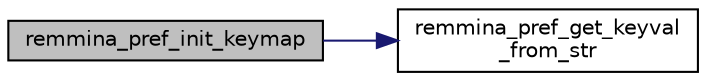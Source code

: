 digraph "remmina_pref_init_keymap"
{
  edge [fontname="Helvetica",fontsize="10",labelfontname="Helvetica",labelfontsize="10"];
  node [fontname="Helvetica",fontsize="10",shape=record];
  rankdir="LR";
  Node154 [label="remmina_pref_init_keymap",height=0.2,width=0.4,color="black", fillcolor="grey75", style="filled", fontcolor="black"];
  Node154 -> Node155 [color="midnightblue",fontsize="10",style="solid",fontname="Helvetica"];
  Node155 [label="remmina_pref_get_keyval\l_from_str",height=0.2,width=0.4,color="black", fillcolor="white", style="filled",URL="$remmina__pref_8c.html#a0296a8f5b359547a0aa4cbffb914edd3"];
}
